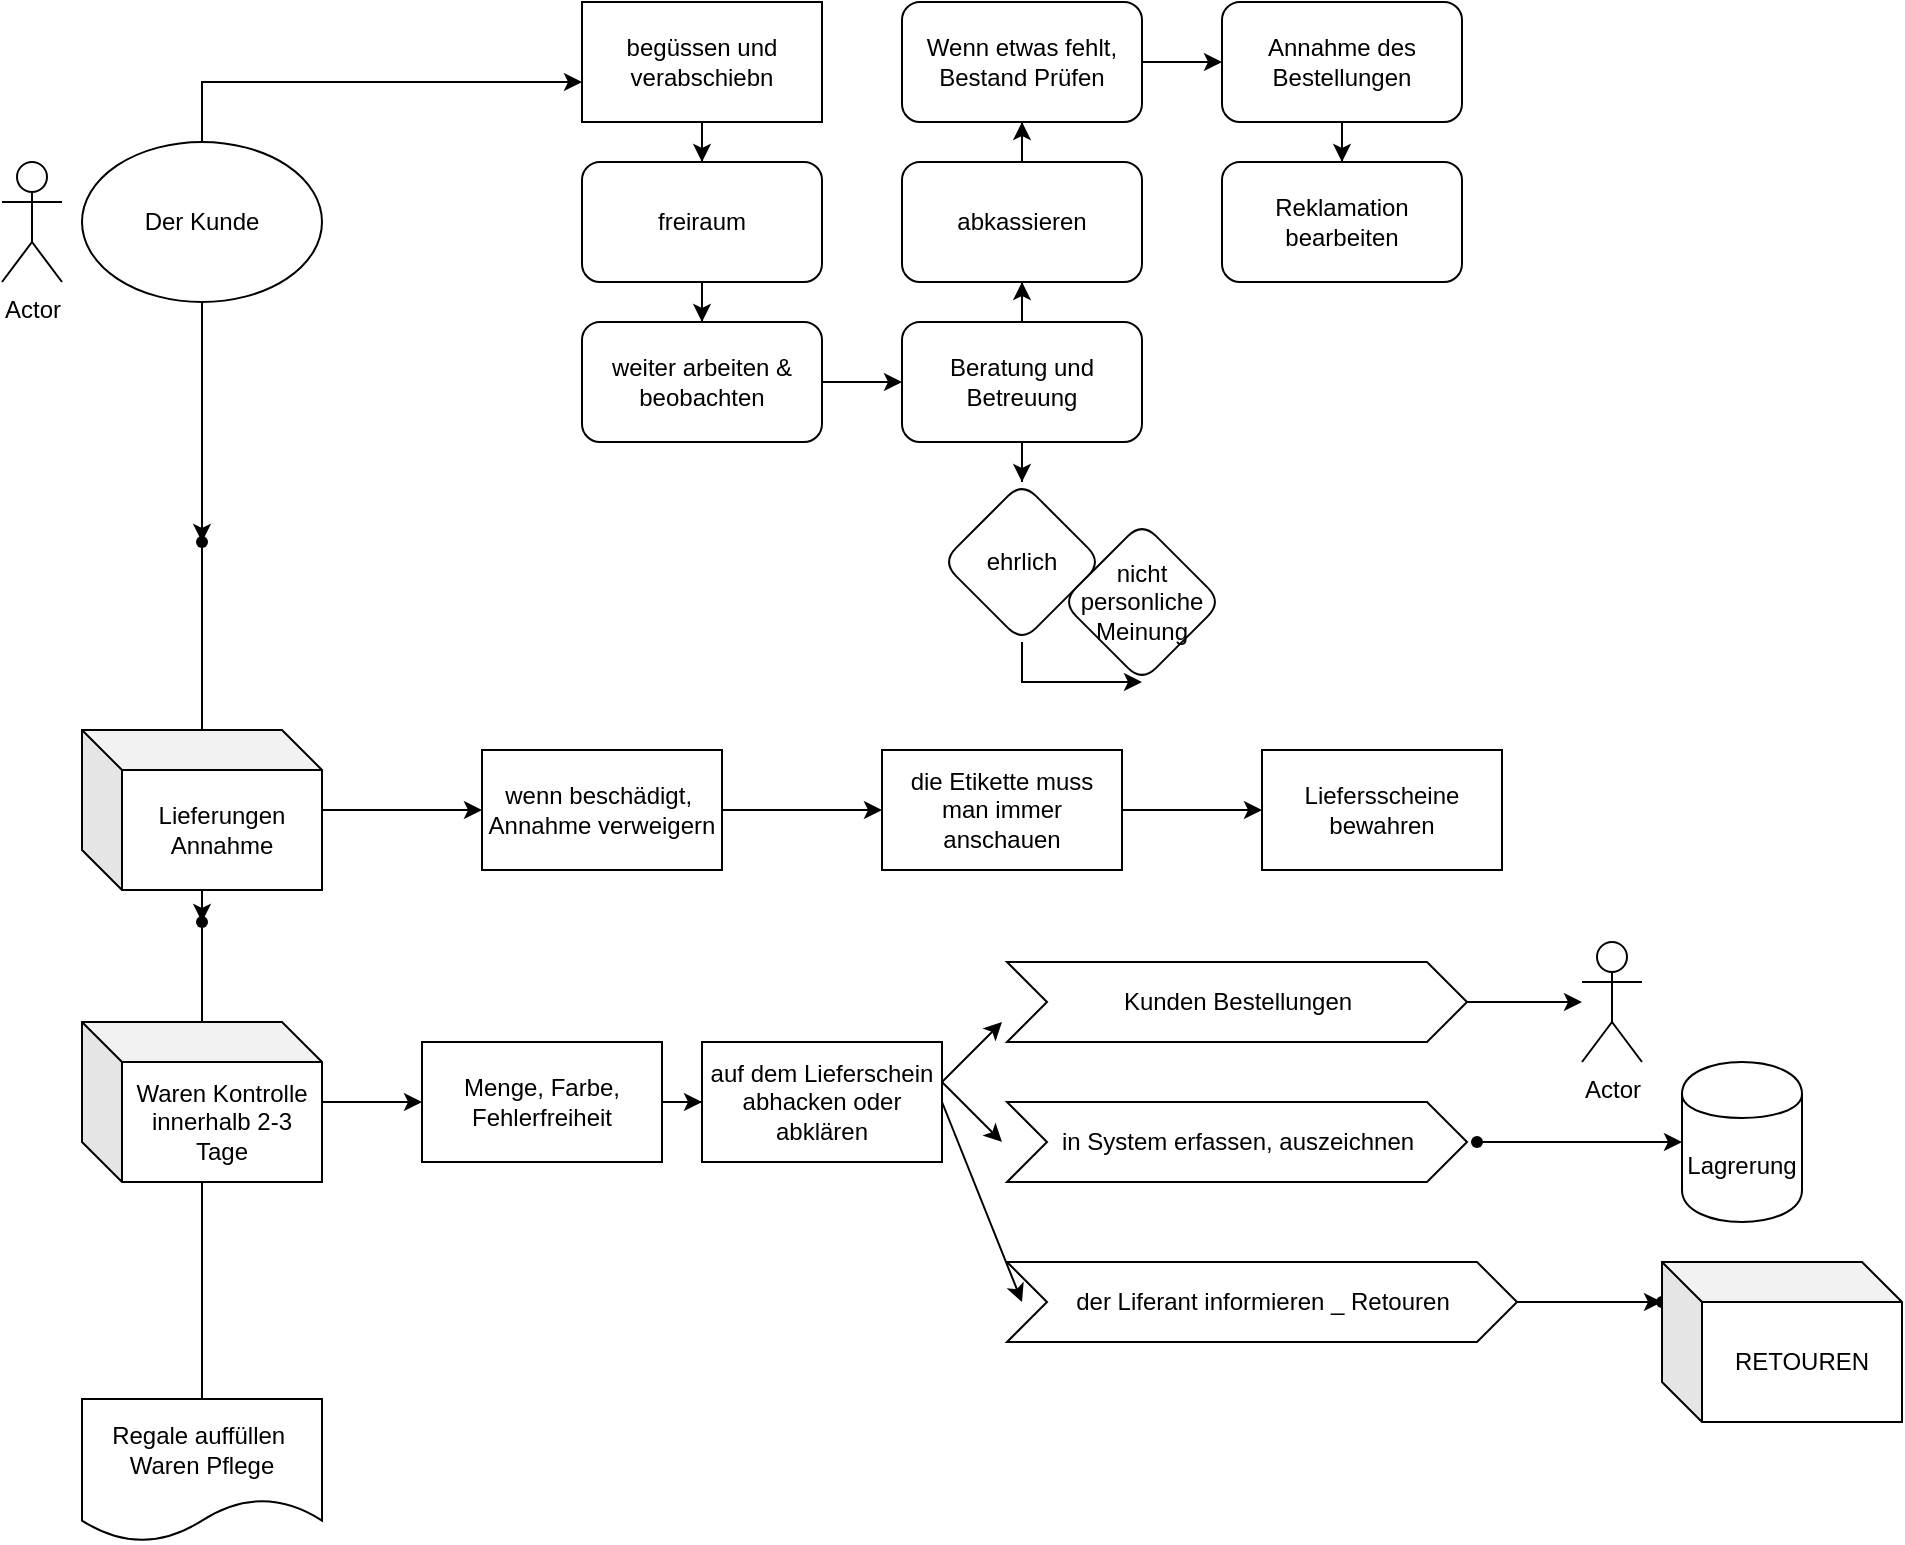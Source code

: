<mxfile version="14.8.2" type="github">
  <diagram id="RUbqfINs9tn7P2TddjpM" name="Page-1">
    <mxGraphModel dx="1049" dy="420" grid="1" gridSize="10" guides="1" tooltips="1" connect="1" arrows="1" fold="1" page="1" pageScale="1" pageWidth="1169" pageHeight="827" math="0" shadow="0">
      <root>
        <mxCell id="0" />
        <mxCell id="1" parent="0" />
        <mxCell id="2WKFW541AHkf0orQJNFV-11" value="" style="edgeStyle=orthogonalEdgeStyle;rounded=0;orthogonalLoop=1;jettySize=auto;html=1;" edge="1" parent="1" source="2WKFW541AHkf0orQJNFV-1" target="2WKFW541AHkf0orQJNFV-10">
          <mxGeometry relative="1" as="geometry">
            <Array as="points">
              <mxPoint x="190" y="50" />
            </Array>
          </mxGeometry>
        </mxCell>
        <mxCell id="2WKFW541AHkf0orQJNFV-45" value="" style="edgeStyle=orthogonalEdgeStyle;rounded=0;orthogonalLoop=1;jettySize=auto;html=1;" edge="1" parent="1" source="2WKFW541AHkf0orQJNFV-1" target="2WKFW541AHkf0orQJNFV-44">
          <mxGeometry relative="1" as="geometry" />
        </mxCell>
        <mxCell id="2WKFW541AHkf0orQJNFV-1" value="Der Kunde" style="ellipse;whiteSpace=wrap;html=1;rotation=0;" vertex="1" parent="1">
          <mxGeometry x="130" y="80" width="120" height="80" as="geometry" />
        </mxCell>
        <mxCell id="2WKFW541AHkf0orQJNFV-22" value="" style="edgeStyle=orthogonalEdgeStyle;rounded=0;orthogonalLoop=1;jettySize=auto;html=1;" edge="1" parent="1" source="2WKFW541AHkf0orQJNFV-8" target="2WKFW541AHkf0orQJNFV-21">
          <mxGeometry relative="1" as="geometry" />
        </mxCell>
        <mxCell id="2WKFW541AHkf0orQJNFV-8" value="freiraum" style="rounded=1;whiteSpace=wrap;html=1;" vertex="1" parent="1">
          <mxGeometry x="380" y="90" width="120" height="60" as="geometry" />
        </mxCell>
        <mxCell id="2WKFW541AHkf0orQJNFV-12" value="" style="edgeStyle=orthogonalEdgeStyle;rounded=0;orthogonalLoop=1;jettySize=auto;html=1;" edge="1" parent="1" source="2WKFW541AHkf0orQJNFV-10" target="2WKFW541AHkf0orQJNFV-8">
          <mxGeometry relative="1" as="geometry" />
        </mxCell>
        <mxCell id="2WKFW541AHkf0orQJNFV-10" value="&lt;span&gt;begüssen und verabschiebn&lt;/span&gt;" style="whiteSpace=wrap;html=1;" vertex="1" parent="1">
          <mxGeometry x="380" y="10" width="120" height="60" as="geometry" />
        </mxCell>
        <mxCell id="2WKFW541AHkf0orQJNFV-18" value="" style="edgeStyle=orthogonalEdgeStyle;rounded=0;orthogonalLoop=1;jettySize=auto;html=1;" edge="1" parent="1" source="2WKFW541AHkf0orQJNFV-13" target="2WKFW541AHkf0orQJNFV-17">
          <mxGeometry relative="1" as="geometry" />
        </mxCell>
        <mxCell id="2WKFW541AHkf0orQJNFV-33" value="" style="edgeStyle=orthogonalEdgeStyle;rounded=0;orthogonalLoop=1;jettySize=auto;html=1;" edge="1" parent="1" source="2WKFW541AHkf0orQJNFV-13" target="2WKFW541AHkf0orQJNFV-32">
          <mxGeometry relative="1" as="geometry" />
        </mxCell>
        <mxCell id="2WKFW541AHkf0orQJNFV-13" value="Beratung und&lt;br&gt;Betreuung" style="rounded=1;whiteSpace=wrap;html=1;" vertex="1" parent="1">
          <mxGeometry x="540" y="170" width="120" height="60" as="geometry" />
        </mxCell>
        <mxCell id="2WKFW541AHkf0orQJNFV-20" value="" style="edgeStyle=orthogonalEdgeStyle;rounded=0;orthogonalLoop=1;jettySize=auto;html=1;" edge="1" parent="1" source="2WKFW541AHkf0orQJNFV-17" target="2WKFW541AHkf0orQJNFV-19">
          <mxGeometry relative="1" as="geometry" />
        </mxCell>
        <mxCell id="2WKFW541AHkf0orQJNFV-17" value="abkassieren" style="rounded=1;whiteSpace=wrap;html=1;" vertex="1" parent="1">
          <mxGeometry x="540" y="90" width="120" height="60" as="geometry" />
        </mxCell>
        <mxCell id="2WKFW541AHkf0orQJNFV-25" value="" style="edgeStyle=orthogonalEdgeStyle;rounded=0;orthogonalLoop=1;jettySize=auto;html=1;" edge="1" parent="1" source="2WKFW541AHkf0orQJNFV-19" target="2WKFW541AHkf0orQJNFV-24">
          <mxGeometry relative="1" as="geometry" />
        </mxCell>
        <mxCell id="2WKFW541AHkf0orQJNFV-19" value="&lt;span&gt;Wenn etwas fehlt, Bestand Prüfen&lt;/span&gt;" style="rounded=1;whiteSpace=wrap;html=1;" vertex="1" parent="1">
          <mxGeometry x="540" y="10" width="120" height="60" as="geometry" />
        </mxCell>
        <mxCell id="2WKFW541AHkf0orQJNFV-23" value="" style="edgeStyle=orthogonalEdgeStyle;rounded=0;orthogonalLoop=1;jettySize=auto;html=1;" edge="1" parent="1" source="2WKFW541AHkf0orQJNFV-21" target="2WKFW541AHkf0orQJNFV-13">
          <mxGeometry relative="1" as="geometry" />
        </mxCell>
        <mxCell id="2WKFW541AHkf0orQJNFV-21" value="weiter arbeiten &amp;amp;&lt;br&gt;beobachten" style="rounded=1;whiteSpace=wrap;html=1;" vertex="1" parent="1">
          <mxGeometry x="380" y="170" width="120" height="60" as="geometry" />
        </mxCell>
        <mxCell id="2WKFW541AHkf0orQJNFV-31" value="" style="edgeStyle=orthogonalEdgeStyle;rounded=0;orthogonalLoop=1;jettySize=auto;html=1;" edge="1" parent="1" source="2WKFW541AHkf0orQJNFV-24" target="2WKFW541AHkf0orQJNFV-30">
          <mxGeometry relative="1" as="geometry" />
        </mxCell>
        <mxCell id="2WKFW541AHkf0orQJNFV-24" value="&lt;span&gt;Annahme des Bestellungen&lt;/span&gt;" style="rounded=1;whiteSpace=wrap;html=1;" vertex="1" parent="1">
          <mxGeometry x="700" y="10" width="120" height="60" as="geometry" />
        </mxCell>
        <mxCell id="2WKFW541AHkf0orQJNFV-30" value="Reklamation bearbeiten" style="rounded=1;whiteSpace=wrap;html=1;" vertex="1" parent="1">
          <mxGeometry x="700" y="90" width="120" height="60" as="geometry" />
        </mxCell>
        <mxCell id="2WKFW541AHkf0orQJNFV-37" value="" style="edgeStyle=orthogonalEdgeStyle;rounded=0;orthogonalLoop=1;jettySize=auto;html=1;" edge="1" parent="1" source="2WKFW541AHkf0orQJNFV-32" target="2WKFW541AHkf0orQJNFV-36">
          <mxGeometry relative="1" as="geometry" />
        </mxCell>
        <mxCell id="2WKFW541AHkf0orQJNFV-32" value="ehrlich" style="rhombus;whiteSpace=wrap;html=1;rounded=1;" vertex="1" parent="1">
          <mxGeometry x="560" y="250" width="80" height="80" as="geometry" />
        </mxCell>
        <mxCell id="2WKFW541AHkf0orQJNFV-36" value="nicht personliche Meinung" style="rhombus;whiteSpace=wrap;html=1;rounded=1;" vertex="1" parent="1">
          <mxGeometry x="620" y="270" width="80" height="80" as="geometry" />
        </mxCell>
        <mxCell id="2WKFW541AHkf0orQJNFV-38" value="Actor" style="shape=umlActor;verticalLabelPosition=bottom;verticalAlign=top;html=1;outlineConnect=0;" vertex="1" parent="1">
          <mxGeometry x="90" y="90" width="30" height="60" as="geometry" />
        </mxCell>
        <mxCell id="2WKFW541AHkf0orQJNFV-47" value="" style="edgeStyle=orthogonalEdgeStyle;rounded=0;orthogonalLoop=1;jettySize=auto;html=1;" edge="1" parent="1" source="2WKFW541AHkf0orQJNFV-44" target="2WKFW541AHkf0orQJNFV-46">
          <mxGeometry relative="1" as="geometry" />
        </mxCell>
        <mxCell id="2WKFW541AHkf0orQJNFV-44" value="" style="shape=waypoint;size=6;pointerEvents=1;points=[];fillColor=#ffffff;resizable=0;rotatable=0;perimeter=centerPerimeter;snapToPoint=1;" vertex="1" parent="1">
          <mxGeometry x="170" y="260" width="40" height="40" as="geometry" />
        </mxCell>
        <mxCell id="2WKFW541AHkf0orQJNFV-46" value="" style="shape=waypoint;size=6;pointerEvents=1;points=[];fillColor=#ffffff;resizable=0;rotatable=0;perimeter=centerPerimeter;snapToPoint=1;" vertex="1" parent="1">
          <mxGeometry x="170" y="450" width="40" height="40" as="geometry" />
        </mxCell>
        <mxCell id="2WKFW541AHkf0orQJNFV-56" value="" style="edgeStyle=orthogonalEdgeStyle;rounded=0;orthogonalLoop=1;jettySize=auto;html=1;" edge="1" parent="1" source="2WKFW541AHkf0orQJNFV-48" target="2WKFW541AHkf0orQJNFV-55">
          <mxGeometry relative="1" as="geometry" />
        </mxCell>
        <mxCell id="2WKFW541AHkf0orQJNFV-58" value="" style="edgeStyle=orthogonalEdgeStyle;rounded=0;orthogonalLoop=1;jettySize=auto;html=1;" edge="1" parent="1" source="2WKFW541AHkf0orQJNFV-48" target="2WKFW541AHkf0orQJNFV-57">
          <mxGeometry relative="1" as="geometry" />
        </mxCell>
        <mxCell id="2WKFW541AHkf0orQJNFV-48" value="Lieferungen Annahme" style="shape=cube;whiteSpace=wrap;html=1;boundedLbl=1;backgroundOutline=1;darkOpacity=0.05;darkOpacity2=0.1;" vertex="1" parent="1">
          <mxGeometry x="130" y="374" width="120" height="80" as="geometry" />
        </mxCell>
        <mxCell id="2WKFW541AHkf0orQJNFV-55" value="" style="shape=waypoint;size=6;pointerEvents=1;points=[];fillColor=#ffffff;resizable=0;rotatable=0;perimeter=centerPerimeter;snapToPoint=1;" vertex="1" parent="1">
          <mxGeometry x="170" y="720" width="40" height="40" as="geometry" />
        </mxCell>
        <mxCell id="2WKFW541AHkf0orQJNFV-60" value="" style="edgeStyle=orthogonalEdgeStyle;rounded=0;orthogonalLoop=1;jettySize=auto;html=1;" edge="1" parent="1" source="2WKFW541AHkf0orQJNFV-57" target="2WKFW541AHkf0orQJNFV-59">
          <mxGeometry relative="1" as="geometry" />
        </mxCell>
        <mxCell id="2WKFW541AHkf0orQJNFV-57" value="wenn beschädigt,&amp;nbsp;&lt;br&gt;Annahme verweigern" style="whiteSpace=wrap;html=1;" vertex="1" parent="1">
          <mxGeometry x="330" y="384" width="120" height="60" as="geometry" />
        </mxCell>
        <mxCell id="2WKFW541AHkf0orQJNFV-62" value="" style="edgeStyle=orthogonalEdgeStyle;rounded=0;orthogonalLoop=1;jettySize=auto;html=1;" edge="1" parent="1" source="2WKFW541AHkf0orQJNFV-59" target="2WKFW541AHkf0orQJNFV-61">
          <mxGeometry relative="1" as="geometry" />
        </mxCell>
        <mxCell id="2WKFW541AHkf0orQJNFV-59" value="die Etikette muss man immer anschauen" style="whiteSpace=wrap;html=1;" vertex="1" parent="1">
          <mxGeometry x="530" y="384" width="120" height="60" as="geometry" />
        </mxCell>
        <mxCell id="2WKFW541AHkf0orQJNFV-61" value="Liefersscheine bewahren" style="whiteSpace=wrap;html=1;" vertex="1" parent="1">
          <mxGeometry x="720" y="384" width="120" height="60" as="geometry" />
        </mxCell>
        <mxCell id="2WKFW541AHkf0orQJNFV-79" value="" style="edgeStyle=orthogonalEdgeStyle;rounded=0;orthogonalLoop=1;jettySize=auto;html=1;" edge="1" parent="1" source="2WKFW541AHkf0orQJNFV-77" target="2WKFW541AHkf0orQJNFV-78">
          <mxGeometry relative="1" as="geometry" />
        </mxCell>
        <mxCell id="2WKFW541AHkf0orQJNFV-77" value="Waren Kontrolle&lt;br&gt;innerhalb 2-3 Tage" style="shape=cube;whiteSpace=wrap;html=1;boundedLbl=1;backgroundOutline=1;darkOpacity=0.05;darkOpacity2=0.1;" vertex="1" parent="1">
          <mxGeometry x="130" y="520" width="120" height="80" as="geometry" />
        </mxCell>
        <mxCell id="2WKFW541AHkf0orQJNFV-81" value="" style="edgeStyle=orthogonalEdgeStyle;rounded=0;orthogonalLoop=1;jettySize=auto;html=1;" edge="1" parent="1" source="2WKFW541AHkf0orQJNFV-78" target="2WKFW541AHkf0orQJNFV-80">
          <mxGeometry relative="1" as="geometry" />
        </mxCell>
        <mxCell id="2WKFW541AHkf0orQJNFV-78" value="Menge, Farbe, Fehlerfreiheit" style="whiteSpace=wrap;html=1;" vertex="1" parent="1">
          <mxGeometry x="300" y="530" width="120" height="60" as="geometry" />
        </mxCell>
        <mxCell id="2WKFW541AHkf0orQJNFV-80" value="auf dem Lieferschein abhacken oder abklären" style="whiteSpace=wrap;html=1;" vertex="1" parent="1">
          <mxGeometry x="440" y="530" width="120" height="60" as="geometry" />
        </mxCell>
        <mxCell id="2WKFW541AHkf0orQJNFV-88" value="" style="edgeStyle=orthogonalEdgeStyle;rounded=0;orthogonalLoop=1;jettySize=auto;html=1;" edge="1" parent="1" source="2WKFW541AHkf0orQJNFV-84" target="2WKFW541AHkf0orQJNFV-87">
          <mxGeometry relative="1" as="geometry" />
        </mxCell>
        <mxCell id="2WKFW541AHkf0orQJNFV-84" value="" style="shape=waypoint;size=6;pointerEvents=1;points=[];fillColor=#ffffff;resizable=0;rotatable=0;perimeter=centerPerimeter;snapToPoint=1;" vertex="1" parent="1">
          <mxGeometry x="807.5" y="560" width="40" height="40" as="geometry" />
        </mxCell>
        <mxCell id="2WKFW541AHkf0orQJNFV-86" value="" style="endArrow=classic;html=1;" edge="1" parent="1">
          <mxGeometry width="50" height="50" relative="1" as="geometry">
            <mxPoint x="560" y="550" as="sourcePoint" />
            <mxPoint x="590" y="580" as="targetPoint" />
          </mxGeometry>
        </mxCell>
        <mxCell id="2WKFW541AHkf0orQJNFV-87" value="Lagrerung" style="shape=cylinder;whiteSpace=wrap;html=1;boundedLbl=1;backgroundOutline=1;" vertex="1" parent="1">
          <mxGeometry x="930" y="540" width="60" height="80" as="geometry" />
        </mxCell>
        <mxCell id="2WKFW541AHkf0orQJNFV-89" value="in System erfassen, auszeichnen" style="shape=step;perimeter=stepPerimeter;whiteSpace=wrap;html=1;fixedSize=1;" vertex="1" parent="1">
          <mxGeometry x="592.5" y="560" width="230" height="40" as="geometry" />
        </mxCell>
        <mxCell id="2WKFW541AHkf0orQJNFV-90" value="" style="endArrow=classic;html=1;" edge="1" parent="1">
          <mxGeometry width="50" height="50" relative="1" as="geometry">
            <mxPoint x="560" y="550" as="sourcePoint" />
            <mxPoint x="590" y="520" as="targetPoint" />
          </mxGeometry>
        </mxCell>
        <mxCell id="2WKFW541AHkf0orQJNFV-105" value="" style="edgeStyle=orthogonalEdgeStyle;rounded=0;orthogonalLoop=1;jettySize=auto;html=1;" edge="1" parent="1" source="2WKFW541AHkf0orQJNFV-91" target="2WKFW541AHkf0orQJNFV-104">
          <mxGeometry relative="1" as="geometry" />
        </mxCell>
        <mxCell id="2WKFW541AHkf0orQJNFV-91" value="der Liferant informieren _ Retouren" style="shape=step;perimeter=stepPerimeter;whiteSpace=wrap;html=1;fixedSize=1;" vertex="1" parent="1">
          <mxGeometry x="592.5" y="640" width="255" height="40" as="geometry" />
        </mxCell>
        <mxCell id="2WKFW541AHkf0orQJNFV-94" value="Regale auffüllen&amp;nbsp;&lt;br&gt;Waren Pflege" style="shape=document;whiteSpace=wrap;html=1;boundedLbl=1;" vertex="1" parent="1">
          <mxGeometry x="130" y="708.5" width="120" height="71.5" as="geometry" />
        </mxCell>
        <mxCell id="2WKFW541AHkf0orQJNFV-99" value="" style="edgeStyle=orthogonalEdgeStyle;rounded=0;orthogonalLoop=1;jettySize=auto;html=1;" edge="1" parent="1" source="2WKFW541AHkf0orQJNFV-95">
          <mxGeometry relative="1" as="geometry">
            <mxPoint x="880" y="510" as="targetPoint" />
          </mxGeometry>
        </mxCell>
        <mxCell id="2WKFW541AHkf0orQJNFV-95" value="Kunden Bestellungen" style="shape=step;perimeter=stepPerimeter;whiteSpace=wrap;html=1;fixedSize=1;" vertex="1" parent="1">
          <mxGeometry x="592.5" y="490" width="230" height="40" as="geometry" />
        </mxCell>
        <mxCell id="2WKFW541AHkf0orQJNFV-102" value="Actor" style="shape=umlActor;verticalLabelPosition=bottom;verticalAlign=top;html=1;outlineConnect=0;" vertex="1" parent="1">
          <mxGeometry x="880" y="480" width="30" height="60" as="geometry" />
        </mxCell>
        <mxCell id="2WKFW541AHkf0orQJNFV-103" value="" style="endArrow=classic;html=1;exitX=1;exitY=0.5;exitDx=0;exitDy=0;" edge="1" parent="1" source="2WKFW541AHkf0orQJNFV-80">
          <mxGeometry width="50" height="50" relative="1" as="geometry">
            <mxPoint x="490" y="640" as="sourcePoint" />
            <mxPoint x="600" y="660" as="targetPoint" />
          </mxGeometry>
        </mxCell>
        <mxCell id="2WKFW541AHkf0orQJNFV-104" value="" style="shape=waypoint;size=6;pointerEvents=1;points=[];fillColor=#ffffff;resizable=0;rotatable=0;perimeter=centerPerimeter;snapToPoint=1;" vertex="1" parent="1">
          <mxGeometry x="900" y="640" width="40" height="40" as="geometry" />
        </mxCell>
        <mxCell id="2WKFW541AHkf0orQJNFV-106" value="RETOUREN" style="shape=cube;whiteSpace=wrap;html=1;boundedLbl=1;backgroundOutline=1;darkOpacity=0.05;darkOpacity2=0.1;" vertex="1" parent="1">
          <mxGeometry x="920" y="640" width="120" height="80" as="geometry" />
        </mxCell>
      </root>
    </mxGraphModel>
  </diagram>
</mxfile>

